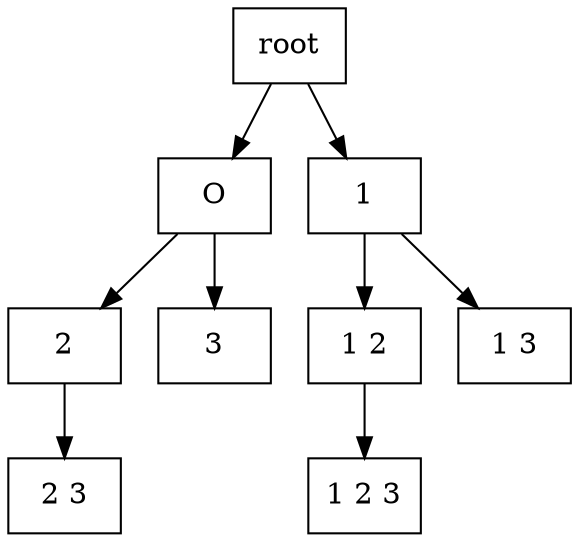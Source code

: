 digraph plan4needps {
  node[shape="rectangle"]
  rankdir=TB

  root -> O
  O -> 2
  2 -> "2 3"
  O -> 3

  root -> 1
  1 -> "1 2"
  "1 2" -> "1 2 3"
  1 -> "1 3"


}
